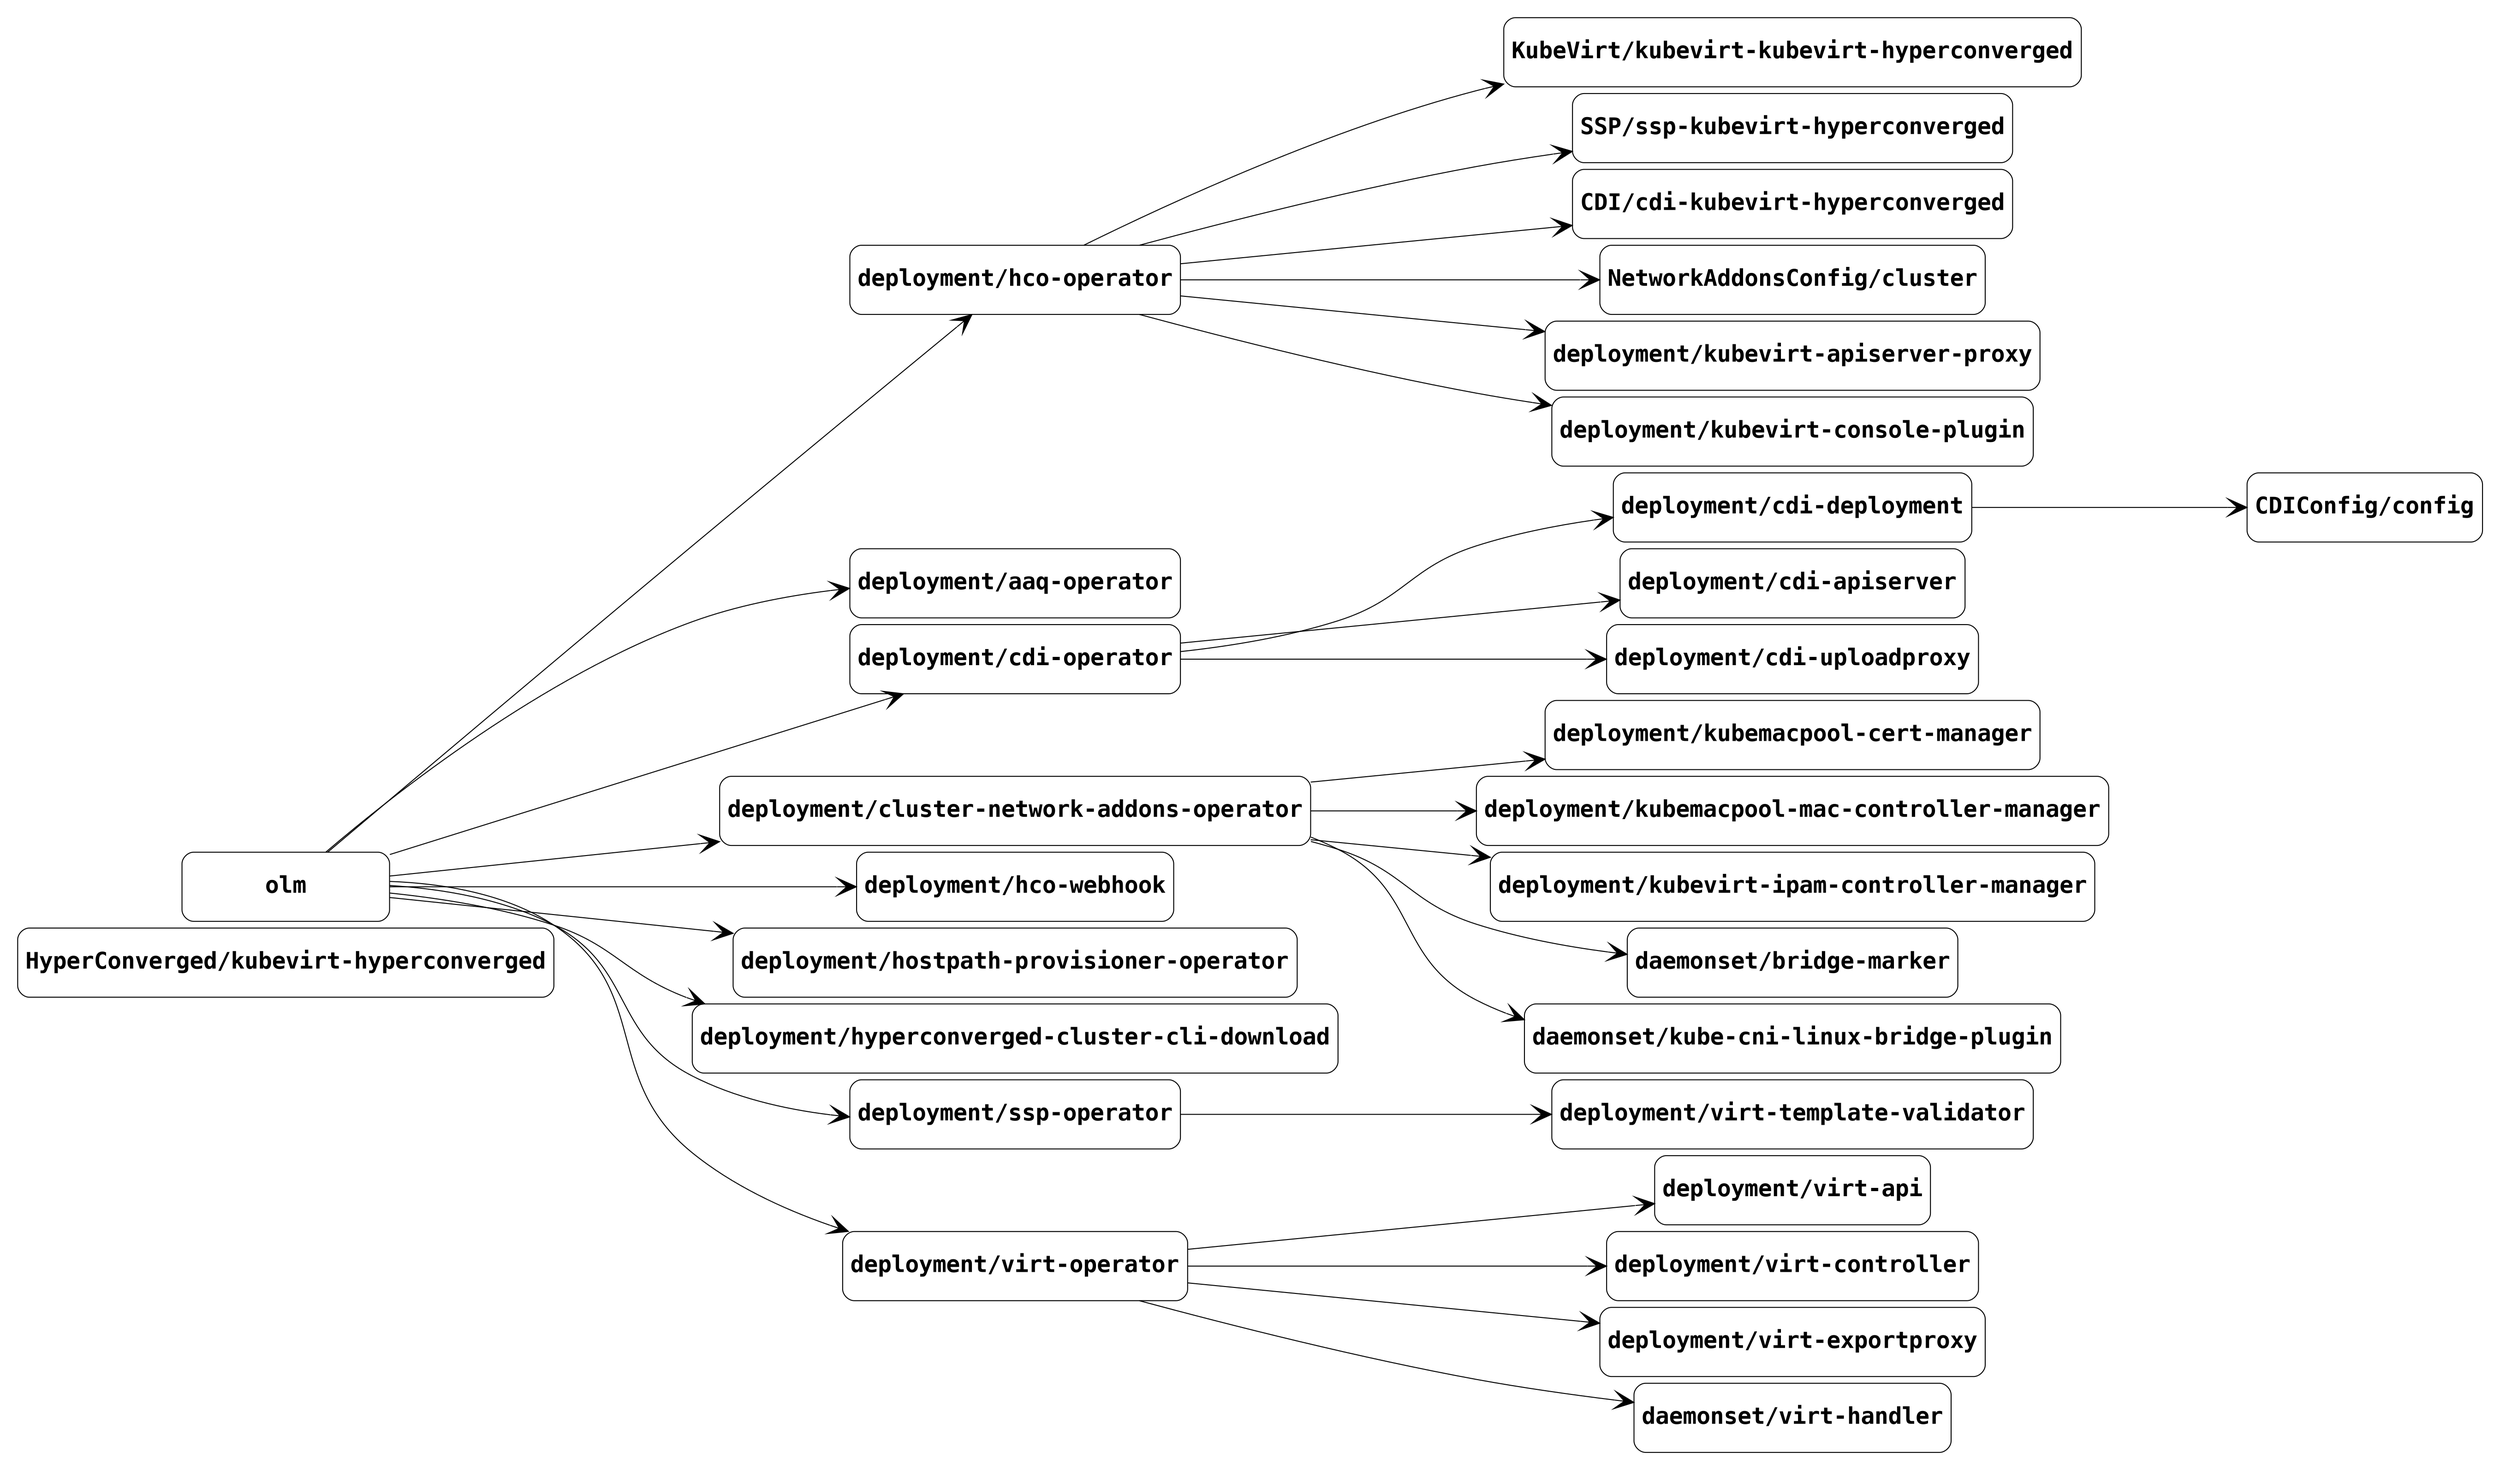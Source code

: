 digraph "managed-by" {
	graph [center=true margin=0.2 nodesep=0.1 rankdir=LR ranksep=2]
	node [fontname="Courier-Bold" fontsize=24 height=1 shape=box style=rounded width=3]
	edge [arrowhead=vee arrowsize=2]
	"HyperConverged/kubevirt-hyperconverged" [label="HyperConverged/kubevirt-hyperconverged"]
	"KubeVirt/kubevirt-kubevirt-hyperconverged" [label="KubeVirt/kubevirt-kubevirt-hyperconverged"]
	"deployment/hco-operator" [label="deployment/hco-operator"]
	"deployment/hco-operator" -> "KubeVirt/kubevirt-kubevirt-hyperconverged"
	"SSP/ssp-kubevirt-hyperconverged" [label="SSP/ssp-kubevirt-hyperconverged"]
	"deployment/hco-operator" [label="deployment/hco-operator"]
	"deployment/hco-operator" -> "SSP/ssp-kubevirt-hyperconverged"
	"CDI/cdi-kubevirt-hyperconverged" [label="CDI/cdi-kubevirt-hyperconverged"]
	"deployment/hco-operator" [label="deployment/hco-operator"]
	"deployment/hco-operator" -> "CDI/cdi-kubevirt-hyperconverged"
	"CDIConfig/config" [label="CDIConfig/config"]
	"deployment/cdi-deployment" [label="deployment/cdi-deployment"]
	"deployment/cdi-deployment" -> "CDIConfig/config"
	"NetworkAddonsConfig/cluster" [label="NetworkAddonsConfig/cluster"]
	"deployment/hco-operator" [label="deployment/hco-operator"]
	"deployment/hco-operator" -> "NetworkAddonsConfig/cluster"
	"deployment/aaq-operator" [label="deployment/aaq-operator"]
	olm [label=olm]
	olm -> "deployment/aaq-operator"
	"deployment/cdi-apiserver" [label="deployment/cdi-apiserver"]
	"deployment/cdi-operator" [label="deployment/cdi-operator"]
	"deployment/cdi-operator" -> "deployment/cdi-apiserver"
	"deployment/cdi-deployment" [label="deployment/cdi-deployment"]
	"deployment/cdi-operator" [label="deployment/cdi-operator"]
	"deployment/cdi-operator" -> "deployment/cdi-deployment"
	"deployment/cdi-operator" [label="deployment/cdi-operator"]
	olm [label=olm]
	olm -> "deployment/cdi-operator"
	"deployment/cdi-uploadproxy" [label="deployment/cdi-uploadproxy"]
	"deployment/cdi-operator" [label="deployment/cdi-operator"]
	"deployment/cdi-operator" -> "deployment/cdi-uploadproxy"
	"deployment/cluster-network-addons-operator" [label="deployment/cluster-network-addons-operator"]
	olm [label=olm]
	olm -> "deployment/cluster-network-addons-operator"
	"deployment/hco-operator" [label="deployment/hco-operator"]
	olm [label=olm]
	olm -> "deployment/hco-operator"
	"deployment/hco-webhook" [label="deployment/hco-webhook"]
	olm [label=olm]
	olm -> "deployment/hco-webhook"
	"deployment/hostpath-provisioner-operator" [label="deployment/hostpath-provisioner-operator"]
	olm [label=olm]
	olm -> "deployment/hostpath-provisioner-operator"
	"deployment/hyperconverged-cluster-cli-download" [label="deployment/hyperconverged-cluster-cli-download"]
	olm [label=olm]
	olm -> "deployment/hyperconverged-cluster-cli-download"
	"deployment/kubemacpool-cert-manager" [label="deployment/kubemacpool-cert-manager"]
	"deployment/cluster-network-addons-operator" [label="deployment/cluster-network-addons-operator"]
	"deployment/cluster-network-addons-operator" -> "deployment/kubemacpool-cert-manager"
	"deployment/kubemacpool-mac-controller-manager" [label="deployment/kubemacpool-mac-controller-manager"]
	"deployment/cluster-network-addons-operator" [label="deployment/cluster-network-addons-operator"]
	"deployment/cluster-network-addons-operator" -> "deployment/kubemacpool-mac-controller-manager"
	"deployment/kubevirt-apiserver-proxy" [label="deployment/kubevirt-apiserver-proxy"]
	"deployment/hco-operator" [label="deployment/hco-operator"]
	"deployment/hco-operator" -> "deployment/kubevirt-apiserver-proxy"
	"deployment/kubevirt-console-plugin" [label="deployment/kubevirt-console-plugin"]
	"deployment/hco-operator" [label="deployment/hco-operator"]
	"deployment/hco-operator" -> "deployment/kubevirt-console-plugin"
	"deployment/kubevirt-ipam-controller-manager" [label="deployment/kubevirt-ipam-controller-manager"]
	"deployment/cluster-network-addons-operator" [label="deployment/cluster-network-addons-operator"]
	"deployment/cluster-network-addons-operator" -> "deployment/kubevirt-ipam-controller-manager"
	"deployment/ssp-operator" [label="deployment/ssp-operator"]
	olm [label=olm]
	olm -> "deployment/ssp-operator"
	"deployment/virt-api" [label="deployment/virt-api"]
	"deployment/virt-operator" [label="deployment/virt-operator"]
	"deployment/virt-operator" -> "deployment/virt-api"
	"deployment/virt-controller" [label="deployment/virt-controller"]
	"deployment/virt-operator" [label="deployment/virt-operator"]
	"deployment/virt-operator" -> "deployment/virt-controller"
	"deployment/virt-exportproxy" [label="deployment/virt-exportproxy"]
	"deployment/virt-operator" [label="deployment/virt-operator"]
	"deployment/virt-operator" -> "deployment/virt-exportproxy"
	"deployment/virt-operator" [label="deployment/virt-operator"]
	olm [label=olm]
	olm -> "deployment/virt-operator"
	"deployment/virt-template-validator" [label="deployment/virt-template-validator"]
	"deployment/ssp-operator" [label="deployment/ssp-operator"]
	"deployment/ssp-operator" -> "deployment/virt-template-validator"
	"daemonset/bridge-marker" [label="daemonset/bridge-marker"]
	"deployment/cluster-network-addons-operator" [label="deployment/cluster-network-addons-operator"]
	"deployment/cluster-network-addons-operator" -> "daemonset/bridge-marker"
	"daemonset/kube-cni-linux-bridge-plugin" [label="daemonset/kube-cni-linux-bridge-plugin"]
	"deployment/cluster-network-addons-operator" [label="deployment/cluster-network-addons-operator"]
	"deployment/cluster-network-addons-operator" -> "daemonset/kube-cni-linux-bridge-plugin"
	"daemonset/virt-handler" [label="daemonset/virt-handler"]
	"deployment/virt-operator" [label="deployment/virt-operator"]
	"deployment/virt-operator" -> "daemonset/virt-handler"
}
